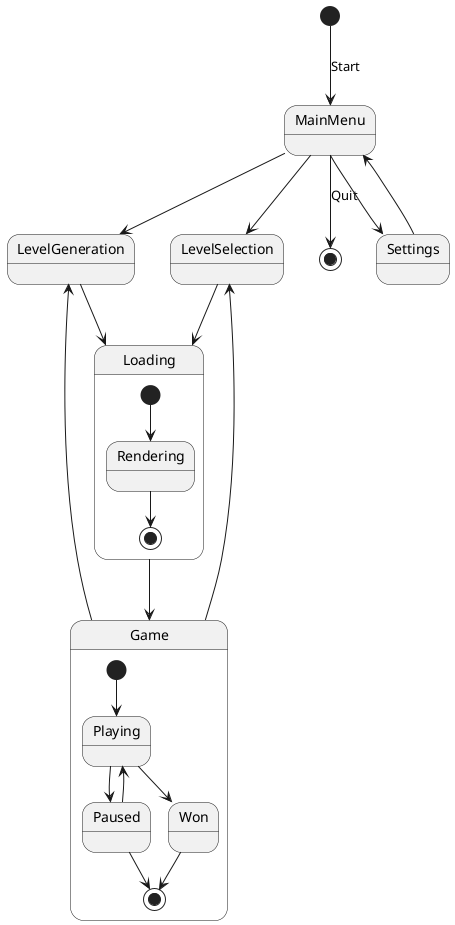 @startuml

[*] --> MainMenu : Start
MainMenu --> [*] : Quit
MainMenu --> Settings
Settings --> MainMenu

MainMenu --> LevelSelection
MainMenu --> LevelGeneration

LevelSelection --> Loading
LevelGeneration --> Loading

state Loading {
    [*] --> Rendering
    Rendering --> [*]
}

Loading --> Game

state Game {
    [*] --> Playing
    Playing --> Paused
    Paused --> Playing
    Paused --> [*]
    Playing --> Won
    Won --> [*]
}

Game -up-> LevelSelection
Game -up-> LevelGeneration

@enduml
